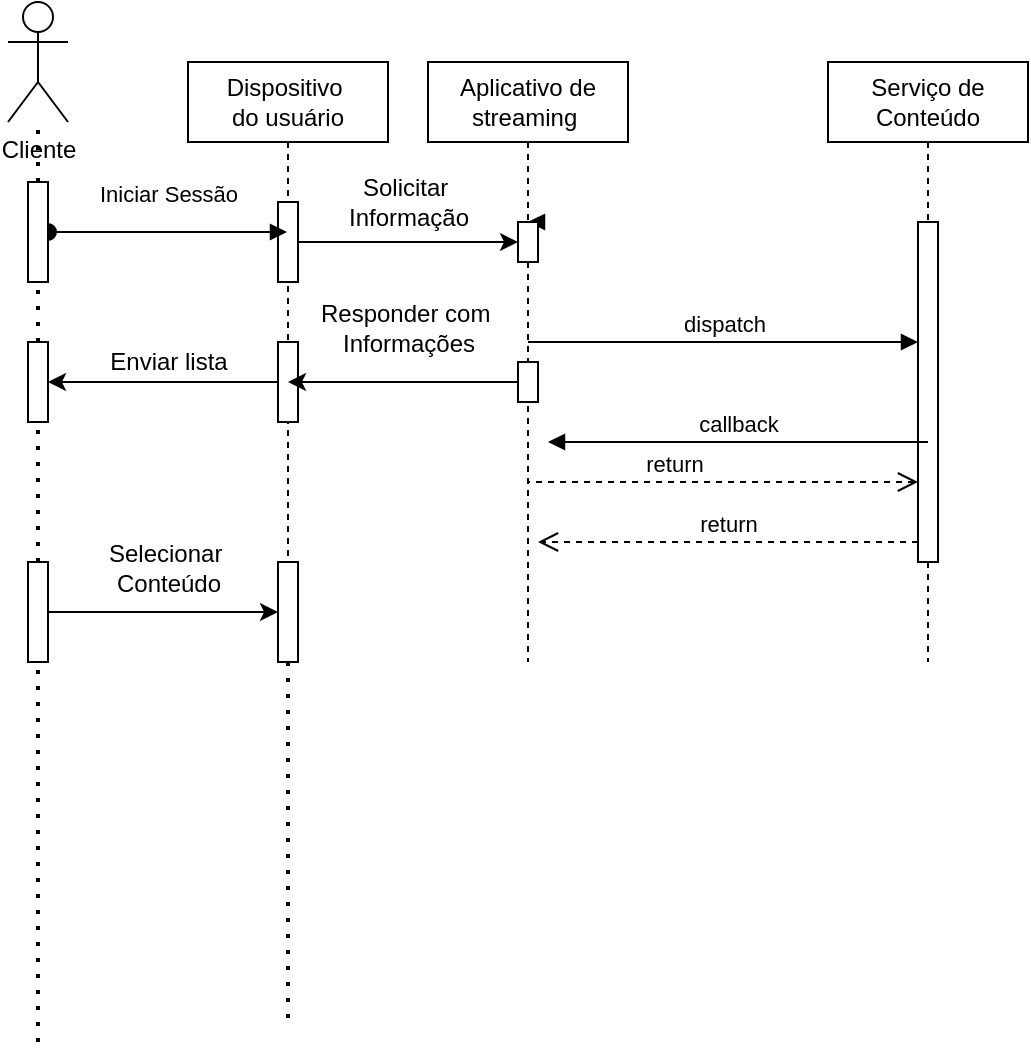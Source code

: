<mxfile version="22.1.5" type="github">
  <diagram name="Page-1" id="2YBvvXClWsGukQMizWep">
    <mxGraphModel dx="724" dy="384" grid="1" gridSize="10" guides="1" tooltips="1" connect="1" arrows="1" fold="1" page="1" pageScale="1" pageWidth="850" pageHeight="1100" math="0" shadow="0">
      <root>
        <mxCell id="0" />
        <mxCell id="1" parent="0" />
        <mxCell id="aM9ryv3xv72pqoxQDRHE-5" value="Serviço de Conteúdo" style="shape=umlLifeline;perimeter=lifelinePerimeter;whiteSpace=wrap;html=1;container=0;dropTarget=0;collapsible=0;recursiveResize=0;outlineConnect=0;portConstraint=eastwest;newEdgeStyle={&quot;edgeStyle&quot;:&quot;elbowEdgeStyle&quot;,&quot;elbow&quot;:&quot;vertical&quot;,&quot;curved&quot;:0,&quot;rounded&quot;:0};" parent="1" vertex="1">
          <mxGeometry x="460" y="70" width="100" height="300" as="geometry" />
        </mxCell>
        <mxCell id="aM9ryv3xv72pqoxQDRHE-6" value="" style="html=1;points=[];perimeter=orthogonalPerimeter;outlineConnect=0;targetShapes=umlLifeline;portConstraint=eastwest;newEdgeStyle={&quot;edgeStyle&quot;:&quot;elbowEdgeStyle&quot;,&quot;elbow&quot;:&quot;vertical&quot;,&quot;curved&quot;:0,&quot;rounded&quot;:0};" parent="aM9ryv3xv72pqoxQDRHE-5" vertex="1">
          <mxGeometry x="45" y="80" width="10" height="170" as="geometry" />
        </mxCell>
        <mxCell id="aM9ryv3xv72pqoxQDRHE-7" value="dispatch" style="html=1;verticalAlign=bottom;endArrow=block;edgeStyle=elbowEdgeStyle;elbow=vertical;curved=0;rounded=0;" parent="1" source="aM9ryv3xv72pqoxQDRHE-1" target="aM9ryv3xv72pqoxQDRHE-6" edge="1">
          <mxGeometry relative="1" as="geometry">
            <mxPoint x="315" y="150" as="sourcePoint" />
            <Array as="points">
              <mxPoint x="370" y="210" />
              <mxPoint x="340" y="230" />
              <mxPoint x="440" y="230" />
              <mxPoint x="470" y="210" />
              <mxPoint x="420" y="150" />
            </Array>
          </mxGeometry>
        </mxCell>
        <mxCell id="aM9ryv3xv72pqoxQDRHE-8" value="return" style="html=1;verticalAlign=bottom;endArrow=open;dashed=1;endSize=8;edgeStyle=elbowEdgeStyle;elbow=vertical;curved=0;rounded=0;" parent="1" source="aM9ryv3xv72pqoxQDRHE-6" edge="1">
          <mxGeometry relative="1" as="geometry">
            <mxPoint x="315" y="310" as="targetPoint" />
            <Array as="points">
              <mxPoint x="430" y="310" />
            </Array>
          </mxGeometry>
        </mxCell>
        <mxCell id="aM9ryv3xv72pqoxQDRHE-9" value="callback" style="html=1;verticalAlign=bottom;endArrow=block;edgeStyle=elbowEdgeStyle;elbow=vertical;curved=0;rounded=0;" parent="1" edge="1">
          <mxGeometry relative="1" as="geometry">
            <mxPoint x="510" y="260" as="sourcePoint" />
            <Array as="points">
              <mxPoint x="435" y="260" />
            </Array>
            <mxPoint x="320" y="260" as="targetPoint" />
          </mxGeometry>
        </mxCell>
        <mxCell id="aM9ryv3xv72pqoxQDRHE-10" value="return" style="html=1;verticalAlign=bottom;endArrow=open;dashed=1;endSize=8;edgeStyle=elbowEdgeStyle;elbow=vertical;curved=0;rounded=0;" parent="1" edge="1">
          <mxGeometry relative="1" as="geometry">
            <mxPoint x="505" y="280" as="targetPoint" />
            <Array as="points">
              <mxPoint x="420" y="280" />
            </Array>
            <mxPoint x="310" y="230" as="sourcePoint" />
          </mxGeometry>
        </mxCell>
        <mxCell id="G1oBYGNiTn72L5BXEGIe-19" style="edgeStyle=orthogonalEdgeStyle;rounded=0;orthogonalLoop=1;jettySize=auto;html=1;exitX=0.5;exitY=0.5;exitDx=0;exitDy=0;exitPerimeter=0;" edge="1" parent="1" source="G1oBYGNiTn72L5BXEGIe-1">
          <mxGeometry relative="1" as="geometry">
            <mxPoint x="65.588" y="70" as="targetPoint" />
          </mxGeometry>
        </mxCell>
        <mxCell id="G1oBYGNiTn72L5BXEGIe-1" value="Cliente" style="shape=umlActor;verticalLabelPosition=bottom;verticalAlign=top;html=1;outlineConnect=0;" vertex="1" parent="1">
          <mxGeometry x="50" y="40" width="30" height="60" as="geometry" />
        </mxCell>
        <mxCell id="G1oBYGNiTn72L5BXEGIe-6" value="Dispositivo&amp;nbsp;&lt;br&gt;do usuário" style="shape=umlLifeline;perimeter=lifelinePerimeter;whiteSpace=wrap;html=1;container=0;dropTarget=0;collapsible=0;recursiveResize=0;outlineConnect=0;portConstraint=eastwest;newEdgeStyle={&quot;edgeStyle&quot;:&quot;elbowEdgeStyle&quot;,&quot;elbow&quot;:&quot;vertical&quot;,&quot;curved&quot;:0,&quot;rounded&quot;:0};" vertex="1" parent="1">
          <mxGeometry x="140" y="70" width="100" height="300" as="geometry" />
        </mxCell>
        <mxCell id="G1oBYGNiTn72L5BXEGIe-9" value="" style="html=1;points=[];perimeter=orthogonalPerimeter;outlineConnect=0;targetShapes=umlLifeline;portConstraint=eastwest;newEdgeStyle={&quot;edgeStyle&quot;:&quot;elbowEdgeStyle&quot;,&quot;elbow&quot;:&quot;vertical&quot;,&quot;curved&quot;:0,&quot;rounded&quot;:0};" vertex="1" parent="G1oBYGNiTn72L5BXEGIe-6">
          <mxGeometry x="45" y="70" width="10" height="40" as="geometry" />
        </mxCell>
        <mxCell id="G1oBYGNiTn72L5BXEGIe-34" value="" style="html=1;points=[];perimeter=orthogonalPerimeter;outlineConnect=0;targetShapes=umlLifeline;portConstraint=eastwest;newEdgeStyle={&quot;edgeStyle&quot;:&quot;elbowEdgeStyle&quot;,&quot;elbow&quot;:&quot;vertical&quot;,&quot;curved&quot;:0,&quot;rounded&quot;:0};" vertex="1" parent="G1oBYGNiTn72L5BXEGIe-6">
          <mxGeometry x="45" y="250" width="10" height="50" as="geometry" />
        </mxCell>
        <mxCell id="G1oBYGNiTn72L5BXEGIe-32" value="" style="html=1;points=[];perimeter=orthogonalPerimeter;outlineConnect=0;targetShapes=umlLifeline;portConstraint=eastwest;newEdgeStyle={&quot;edgeStyle&quot;:&quot;elbowEdgeStyle&quot;,&quot;elbow&quot;:&quot;vertical&quot;,&quot;curved&quot;:0,&quot;rounded&quot;:0};" vertex="1" parent="G1oBYGNiTn72L5BXEGIe-6">
          <mxGeometry x="45" y="140" width="10" height="40" as="geometry" />
        </mxCell>
        <mxCell id="G1oBYGNiTn72L5BXEGIe-18" value="" style="endArrow=none;dashed=1;html=1;dashPattern=1 3;strokeWidth=2;rounded=0;" edge="1" parent="1" source="G1oBYGNiTn72L5BXEGIe-26" target="G1oBYGNiTn72L5BXEGIe-1">
          <mxGeometry width="50" height="50" relative="1" as="geometry">
            <mxPoint x="65" y="560" as="sourcePoint" />
            <mxPoint x="360" y="220" as="targetPoint" />
            <Array as="points" />
          </mxGeometry>
        </mxCell>
        <mxCell id="G1oBYGNiTn72L5BXEGIe-8" value="Iniciar Sessão" style="html=1;verticalAlign=bottom;startArrow=oval;endArrow=block;startSize=8;edgeStyle=elbowEdgeStyle;elbow=vertical;curved=0;rounded=0;" edge="1" parent="1" target="G1oBYGNiTn72L5BXEGIe-6" source="G1oBYGNiTn72L5BXEGIe-26">
          <mxGeometry x="-0.004" y="10" relative="1" as="geometry">
            <mxPoint x="40" y="160" as="sourcePoint" />
            <mxPoint x="160" y="167.0" as="targetPoint" />
            <Array as="points">
              <mxPoint x="140" y="160" />
            </Array>
            <mxPoint as="offset" />
          </mxGeometry>
        </mxCell>
        <mxCell id="G1oBYGNiTn72L5BXEGIe-20" value="" style="endArrow=classic;html=1;rounded=0;" edge="1" parent="1" source="G1oBYGNiTn72L5BXEGIe-32" target="G1oBYGNiTn72L5BXEGIe-28">
          <mxGeometry width="50" height="50" relative="1" as="geometry">
            <mxPoint x="180" y="230" as="sourcePoint" />
            <mxPoint x="100" y="240" as="targetPoint" />
          </mxGeometry>
        </mxCell>
        <mxCell id="G1oBYGNiTn72L5BXEGIe-21" value="Enviar lista" style="text;html=1;align=center;verticalAlign=middle;resizable=0;points=[];autosize=1;strokeColor=none;fillColor=none;" vertex="1" parent="1">
          <mxGeometry x="90" y="205" width="80" height="30" as="geometry" />
        </mxCell>
        <mxCell id="G1oBYGNiTn72L5BXEGIe-22" value="" style="endArrow=classic;html=1;rounded=0;" edge="1" parent="1" source="G1oBYGNiTn72L5BXEGIe-30" target="G1oBYGNiTn72L5BXEGIe-34">
          <mxGeometry width="50" height="50" relative="1" as="geometry">
            <mxPoint x="130" y="420" as="sourcePoint" />
            <mxPoint x="180" y="350" as="targetPoint" />
          </mxGeometry>
        </mxCell>
        <mxCell id="G1oBYGNiTn72L5BXEGIe-25" value="" style="html=1;points=[];perimeter=orthogonalPerimeter;outlineConnect=0;targetShapes=umlLifeline;portConstraint=eastwest;newEdgeStyle={&quot;edgeStyle&quot;:&quot;elbowEdgeStyle&quot;,&quot;elbow&quot;:&quot;vertical&quot;,&quot;curved&quot;:0,&quot;rounded&quot;:0};" vertex="1" parent="1">
          <mxGeometry x="60" y="320" width="10" height="50" as="geometry" />
        </mxCell>
        <mxCell id="G1oBYGNiTn72L5BXEGIe-27" value="" style="endArrow=none;dashed=1;html=1;dashPattern=1 3;strokeWidth=2;rounded=0;" edge="1" parent="1" source="G1oBYGNiTn72L5BXEGIe-28" target="G1oBYGNiTn72L5BXEGIe-26">
          <mxGeometry width="50" height="50" relative="1" as="geometry">
            <mxPoint x="65" y="560" as="sourcePoint" />
            <mxPoint x="65" y="100" as="targetPoint" />
            <Array as="points" />
          </mxGeometry>
        </mxCell>
        <mxCell id="G1oBYGNiTn72L5BXEGIe-26" value="" style="html=1;points=[];perimeter=orthogonalPerimeter;outlineConnect=0;targetShapes=umlLifeline;portConstraint=eastwest;newEdgeStyle={&quot;edgeStyle&quot;:&quot;elbowEdgeStyle&quot;,&quot;elbow&quot;:&quot;vertical&quot;,&quot;curved&quot;:0,&quot;rounded&quot;:0};" vertex="1" parent="1">
          <mxGeometry x="60" y="130" width="10" height="50" as="geometry" />
        </mxCell>
        <mxCell id="G1oBYGNiTn72L5BXEGIe-29" value="" style="endArrow=none;dashed=1;html=1;dashPattern=1 3;strokeWidth=2;rounded=0;" edge="1" parent="1" source="G1oBYGNiTn72L5BXEGIe-30" target="G1oBYGNiTn72L5BXEGIe-28">
          <mxGeometry width="50" height="50" relative="1" as="geometry">
            <mxPoint x="65" y="560" as="sourcePoint" />
            <mxPoint x="65" y="230" as="targetPoint" />
            <Array as="points">
              <mxPoint x="65" y="290" />
            </Array>
          </mxGeometry>
        </mxCell>
        <mxCell id="G1oBYGNiTn72L5BXEGIe-28" value="" style="html=1;points=[];perimeter=orthogonalPerimeter;outlineConnect=0;targetShapes=umlLifeline;portConstraint=eastwest;newEdgeStyle={&quot;edgeStyle&quot;:&quot;elbowEdgeStyle&quot;,&quot;elbow&quot;:&quot;vertical&quot;,&quot;curved&quot;:0,&quot;rounded&quot;:0};" vertex="1" parent="1">
          <mxGeometry x="60" y="210" width="10" height="40" as="geometry" />
        </mxCell>
        <mxCell id="G1oBYGNiTn72L5BXEGIe-31" value="" style="endArrow=none;dashed=1;html=1;dashPattern=1 3;strokeWidth=2;rounded=0;" edge="1" parent="1" target="G1oBYGNiTn72L5BXEGIe-30">
          <mxGeometry width="50" height="50" relative="1" as="geometry">
            <mxPoint x="65" y="560" as="sourcePoint" />
            <mxPoint x="65" y="300" as="targetPoint" />
            <Array as="points" />
          </mxGeometry>
        </mxCell>
        <mxCell id="G1oBYGNiTn72L5BXEGIe-30" value="" style="html=1;points=[];perimeter=orthogonalPerimeter;outlineConnect=0;targetShapes=umlLifeline;portConstraint=eastwest;newEdgeStyle={&quot;edgeStyle&quot;:&quot;elbowEdgeStyle&quot;,&quot;elbow&quot;:&quot;vertical&quot;,&quot;curved&quot;:0,&quot;rounded&quot;:0};" vertex="1" parent="1">
          <mxGeometry x="60" y="320" width="10" height="50" as="geometry" />
        </mxCell>
        <mxCell id="G1oBYGNiTn72L5BXEGIe-35" value="" style="endArrow=none;dashed=1;html=1;dashPattern=1 3;strokeWidth=2;rounded=0;" edge="1" parent="1" source="G1oBYGNiTn72L5BXEGIe-6">
          <mxGeometry width="50" height="50" relative="1" as="geometry">
            <mxPoint x="340" y="270" as="sourcePoint" />
            <mxPoint x="190" y="550" as="targetPoint" />
          </mxGeometry>
        </mxCell>
        <mxCell id="G1oBYGNiTn72L5BXEGIe-36" value="Selecionar&amp;nbsp;&lt;br&gt;Conteúdo" style="text;html=1;align=center;verticalAlign=middle;resizable=0;points=[];autosize=1;strokeColor=none;fillColor=none;" vertex="1" parent="1">
          <mxGeometry x="90" y="303" width="80" height="40" as="geometry" />
        </mxCell>
        <mxCell id="G1oBYGNiTn72L5BXEGIe-43" value="" style="endArrow=classic;html=1;rounded=0;" edge="1" parent="1" source="G1oBYGNiTn72L5BXEGIe-9" target="aM9ryv3xv72pqoxQDRHE-4">
          <mxGeometry width="50" height="50" relative="1" as="geometry">
            <mxPoint x="120" y="230" as="sourcePoint" />
            <mxPoint x="170" y="180" as="targetPoint" />
          </mxGeometry>
        </mxCell>
        <mxCell id="G1oBYGNiTn72L5BXEGIe-44" value="Solicitar&amp;nbsp;&lt;br&gt;Informação" style="text;html=1;align=center;verticalAlign=middle;resizable=0;points=[];autosize=1;strokeColor=none;fillColor=none;" vertex="1" parent="1">
          <mxGeometry x="210" y="120" width="80" height="40" as="geometry" />
        </mxCell>
        <mxCell id="G1oBYGNiTn72L5BXEGIe-46" value="" style="endArrow=classic;html=1;rounded=0;" edge="1" parent="1" source="aM9ryv3xv72pqoxQDRHE-1" target="G1oBYGNiTn72L5BXEGIe-6">
          <mxGeometry width="50" height="50" relative="1" as="geometry">
            <mxPoint x="280" y="230" as="sourcePoint" />
            <mxPoint x="170" y="180" as="targetPoint" />
            <Array as="points">
              <mxPoint x="250" y="230" />
            </Array>
          </mxGeometry>
        </mxCell>
        <mxCell id="G1oBYGNiTn72L5BXEGIe-50" value="Responder com&amp;nbsp;&lt;br&gt;Informações" style="text;html=1;align=center;verticalAlign=middle;resizable=0;points=[];autosize=1;strokeColor=none;fillColor=none;" vertex="1" parent="1">
          <mxGeometry x="195" y="183" width="110" height="40" as="geometry" />
        </mxCell>
        <mxCell id="G1oBYGNiTn72L5BXEGIe-51" value="" style="html=1;verticalAlign=bottom;endArrow=block;edgeStyle=elbowEdgeStyle;elbow=vertical;curved=0;rounded=0;" edge="1" parent="1" target="aM9ryv3xv72pqoxQDRHE-1">
          <mxGeometry relative="1" as="geometry">
            <mxPoint x="315" y="150" as="sourcePoint" />
            <Array as="points" />
            <mxPoint x="505" y="230" as="targetPoint" />
          </mxGeometry>
        </mxCell>
        <mxCell id="aM9ryv3xv72pqoxQDRHE-1" value="Aplicativo de&lt;br&gt;streaming&amp;nbsp;" style="shape=umlLifeline;perimeter=lifelinePerimeter;whiteSpace=wrap;html=1;container=0;dropTarget=0;collapsible=0;recursiveResize=0;outlineConnect=0;portConstraint=eastwest;newEdgeStyle={&quot;edgeStyle&quot;:&quot;elbowEdgeStyle&quot;,&quot;elbow&quot;:&quot;vertical&quot;,&quot;curved&quot;:0,&quot;rounded&quot;:0};" parent="1" vertex="1">
          <mxGeometry x="260" y="70" width="100" height="300" as="geometry" />
        </mxCell>
        <mxCell id="aM9ryv3xv72pqoxQDRHE-4" value="" style="html=1;points=[];perimeter=orthogonalPerimeter;outlineConnect=0;targetShapes=umlLifeline;portConstraint=eastwest;newEdgeStyle={&quot;edgeStyle&quot;:&quot;elbowEdgeStyle&quot;,&quot;elbow&quot;:&quot;vertical&quot;,&quot;curved&quot;:0,&quot;rounded&quot;:0};" parent="aM9ryv3xv72pqoxQDRHE-1" vertex="1">
          <mxGeometry x="45" y="80" width="10" height="20" as="geometry" />
        </mxCell>
        <mxCell id="G1oBYGNiTn72L5BXEGIe-49" value="" style="html=1;points=[];perimeter=orthogonalPerimeter;outlineConnect=0;targetShapes=umlLifeline;portConstraint=eastwest;newEdgeStyle={&quot;edgeStyle&quot;:&quot;elbowEdgeStyle&quot;,&quot;elbow&quot;:&quot;vertical&quot;,&quot;curved&quot;:0,&quot;rounded&quot;:0};" vertex="1" parent="aM9ryv3xv72pqoxQDRHE-1">
          <mxGeometry x="45" y="150" width="10" height="20" as="geometry" />
        </mxCell>
        <mxCell id="G1oBYGNiTn72L5BXEGIe-52" value="" style="edgeStyle=elbowEdgeStyle;rounded=0;orthogonalLoop=1;jettySize=auto;html=1;elbow=vertical;curved=0;" edge="1" parent="1" source="G1oBYGNiTn72L5BXEGIe-49" target="G1oBYGNiTn72L5BXEGIe-50">
          <mxGeometry relative="1" as="geometry" />
        </mxCell>
      </root>
    </mxGraphModel>
  </diagram>
</mxfile>
